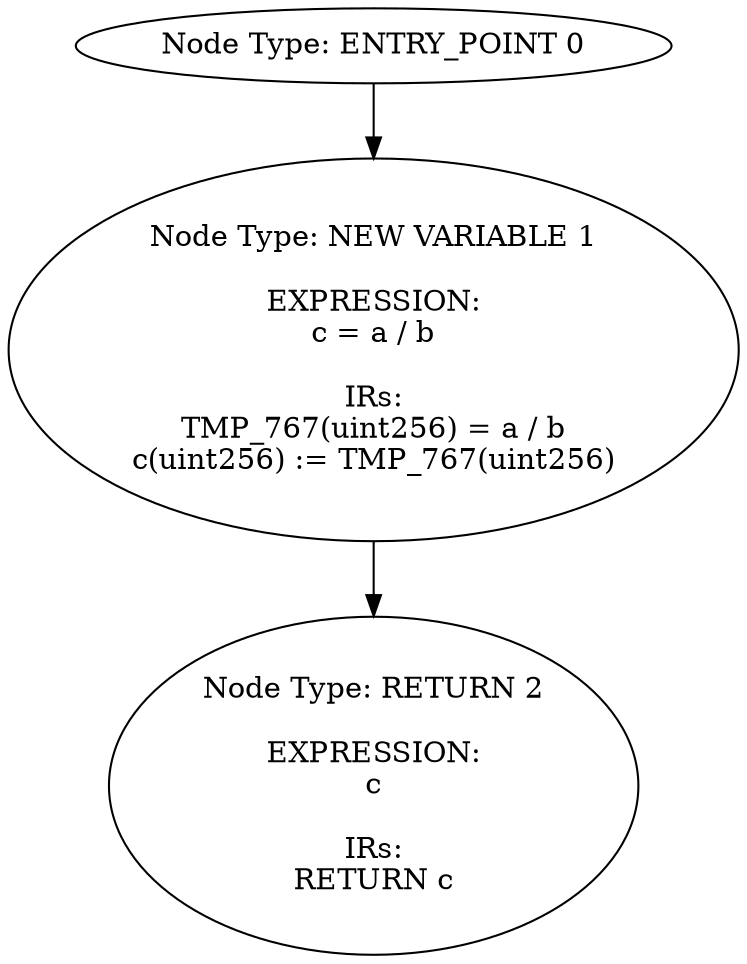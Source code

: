 digraph{
0[label="Node Type: ENTRY_POINT 0
"];
0->1;
1[label="Node Type: NEW VARIABLE 1

EXPRESSION:
c = a / b

IRs:
TMP_767(uint256) = a / b
c(uint256) := TMP_767(uint256)"];
1->2;
2[label="Node Type: RETURN 2

EXPRESSION:
c

IRs:
RETURN c"];
}
